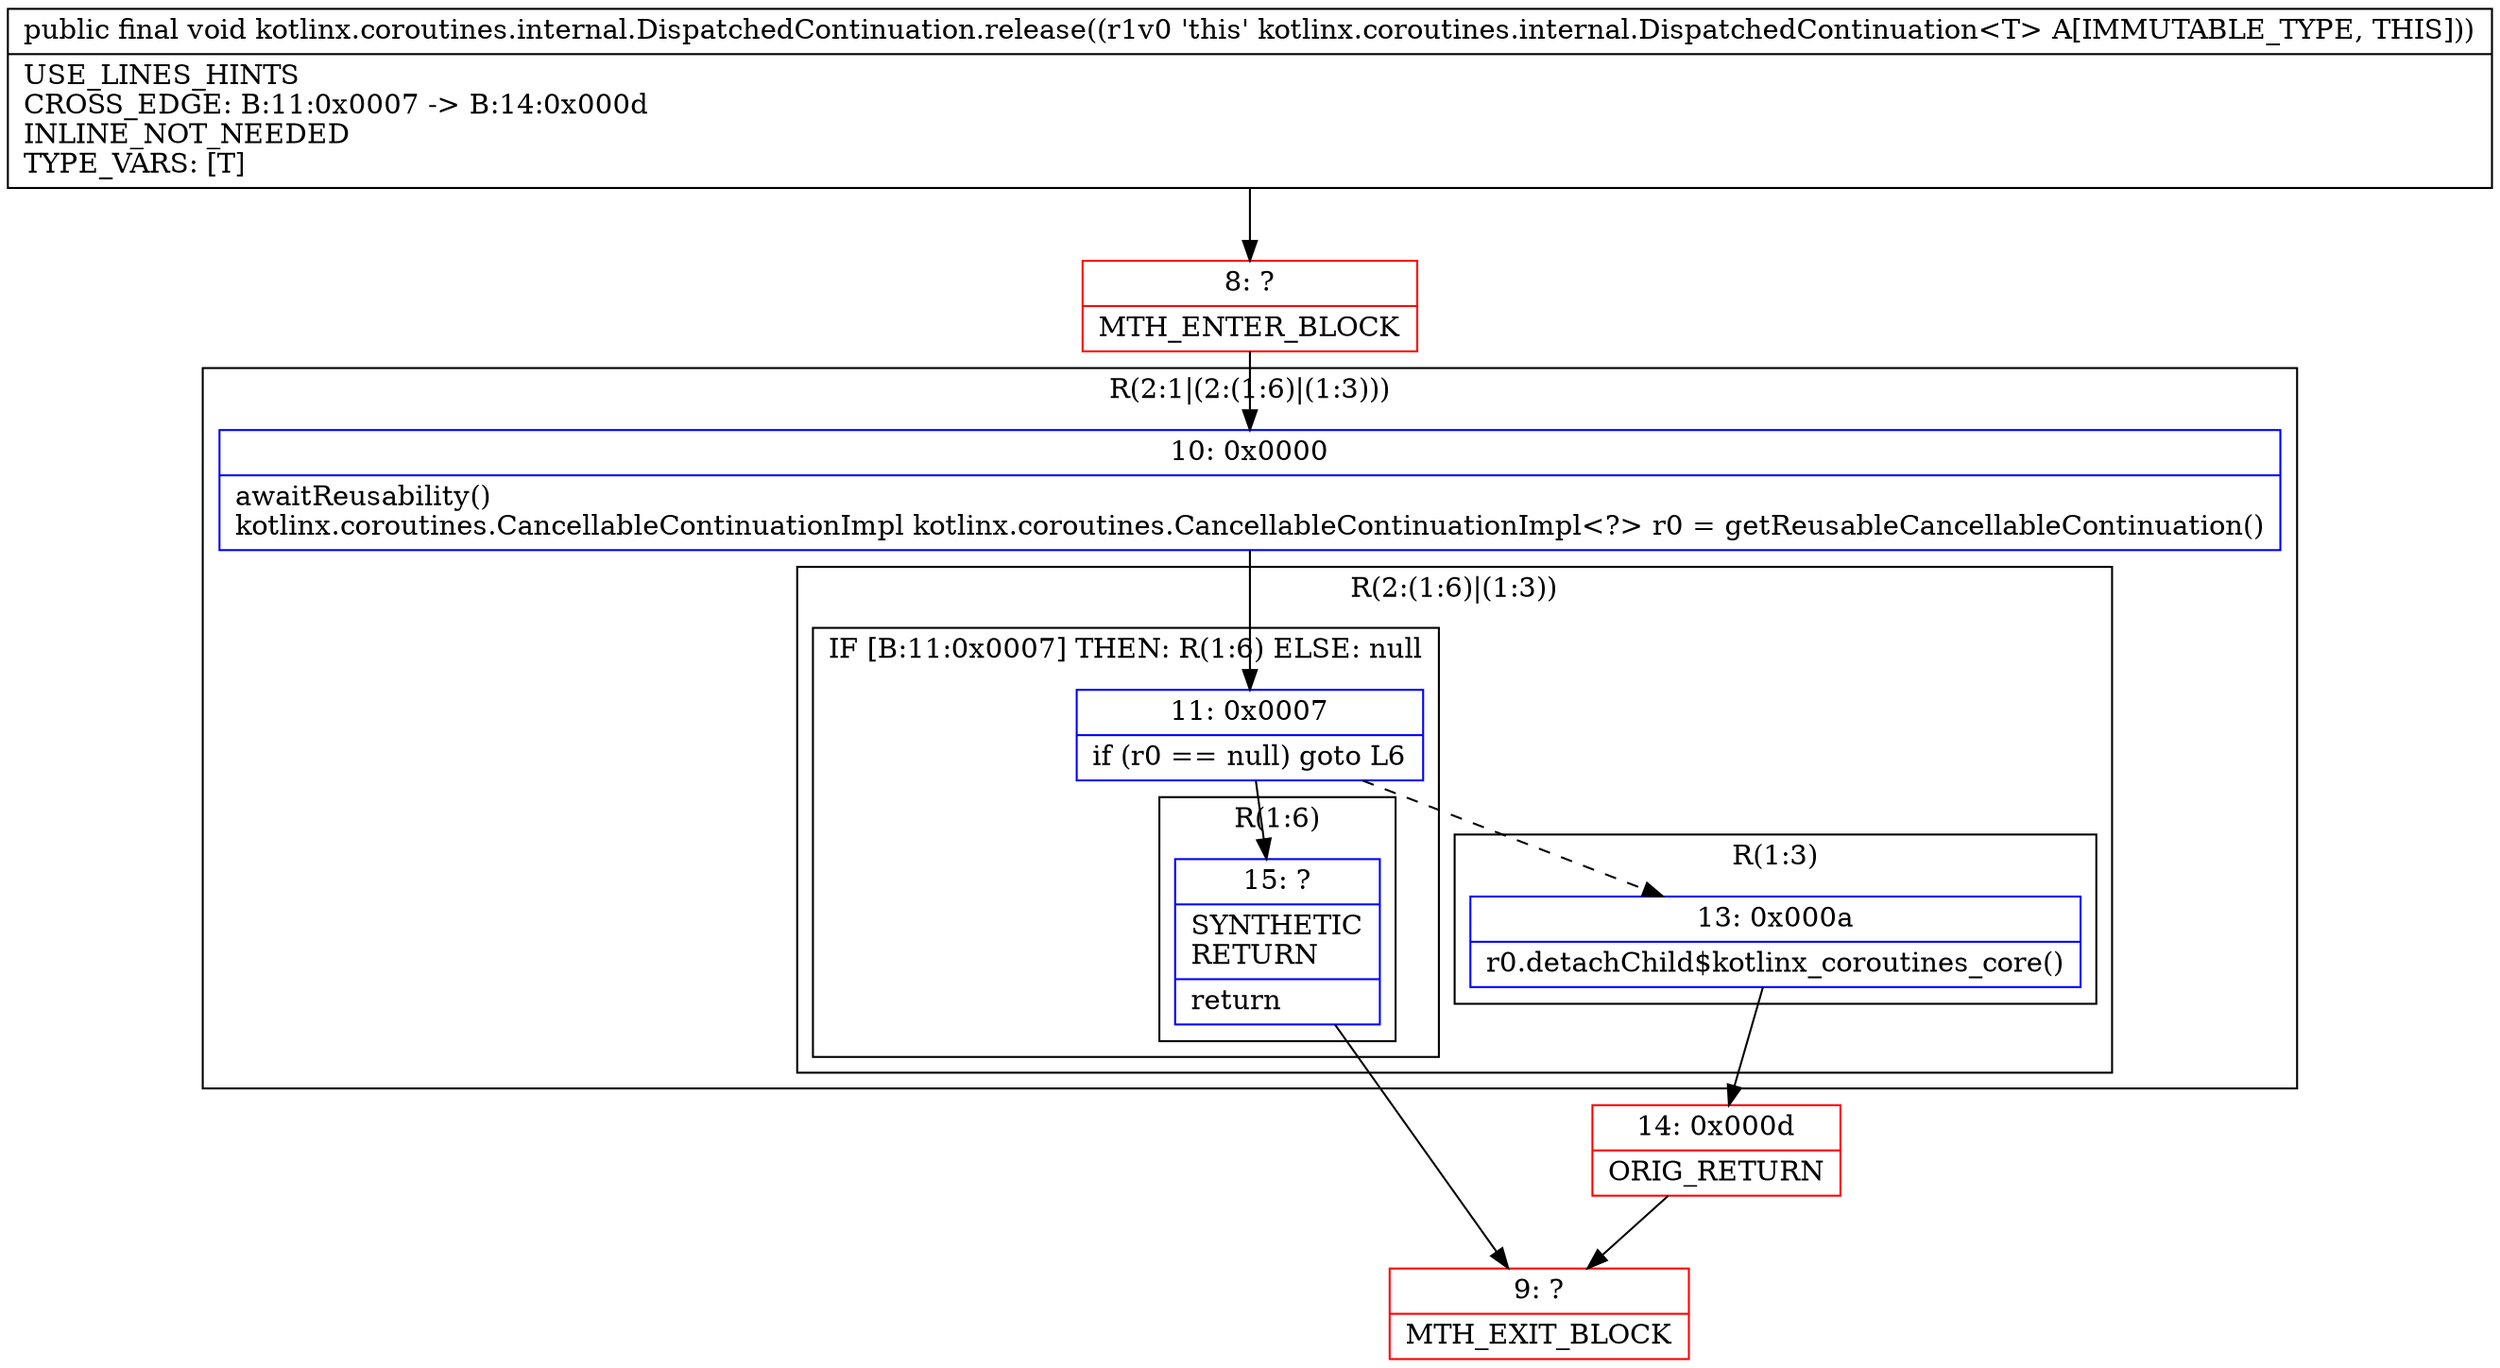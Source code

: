 digraph "CFG forkotlinx.coroutines.internal.DispatchedContinuation.release()V" {
subgraph cluster_Region_43637598 {
label = "R(2:1|(2:(1:6)|(1:3)))";
node [shape=record,color=blue];
Node_10 [shape=record,label="{10\:\ 0x0000|awaitReusability()\lkotlinx.coroutines.CancellableContinuationImpl kotlinx.coroutines.CancellableContinuationImpl\<?\> r0 = getReusableCancellableContinuation()\l}"];
subgraph cluster_Region_638584377 {
label = "R(2:(1:6)|(1:3))";
node [shape=record,color=blue];
subgraph cluster_IfRegion_1913431561 {
label = "IF [B:11:0x0007] THEN: R(1:6) ELSE: null";
node [shape=record,color=blue];
Node_11 [shape=record,label="{11\:\ 0x0007|if (r0 == null) goto L6\l}"];
subgraph cluster_Region_1000928511 {
label = "R(1:6)";
node [shape=record,color=blue];
Node_15 [shape=record,label="{15\:\ ?|SYNTHETIC\lRETURN\l|return\l}"];
}
}
subgraph cluster_Region_1481787806 {
label = "R(1:3)";
node [shape=record,color=blue];
Node_13 [shape=record,label="{13\:\ 0x000a|r0.detachChild$kotlinx_coroutines_core()\l}"];
}
}
}
Node_8 [shape=record,color=red,label="{8\:\ ?|MTH_ENTER_BLOCK\l}"];
Node_14 [shape=record,color=red,label="{14\:\ 0x000d|ORIG_RETURN\l}"];
Node_9 [shape=record,color=red,label="{9\:\ ?|MTH_EXIT_BLOCK\l}"];
MethodNode[shape=record,label="{public final void kotlinx.coroutines.internal.DispatchedContinuation.release((r1v0 'this' kotlinx.coroutines.internal.DispatchedContinuation\<T\> A[IMMUTABLE_TYPE, THIS]))  | USE_LINES_HINTS\lCROSS_EDGE: B:11:0x0007 \-\> B:14:0x000d\lINLINE_NOT_NEEDED\lTYPE_VARS: [T]\l}"];
MethodNode -> Node_8;Node_10 -> Node_11;
Node_11 -> Node_13[style=dashed];
Node_11 -> Node_15;
Node_15 -> Node_9;
Node_13 -> Node_14;
Node_8 -> Node_10;
Node_14 -> Node_9;
}

